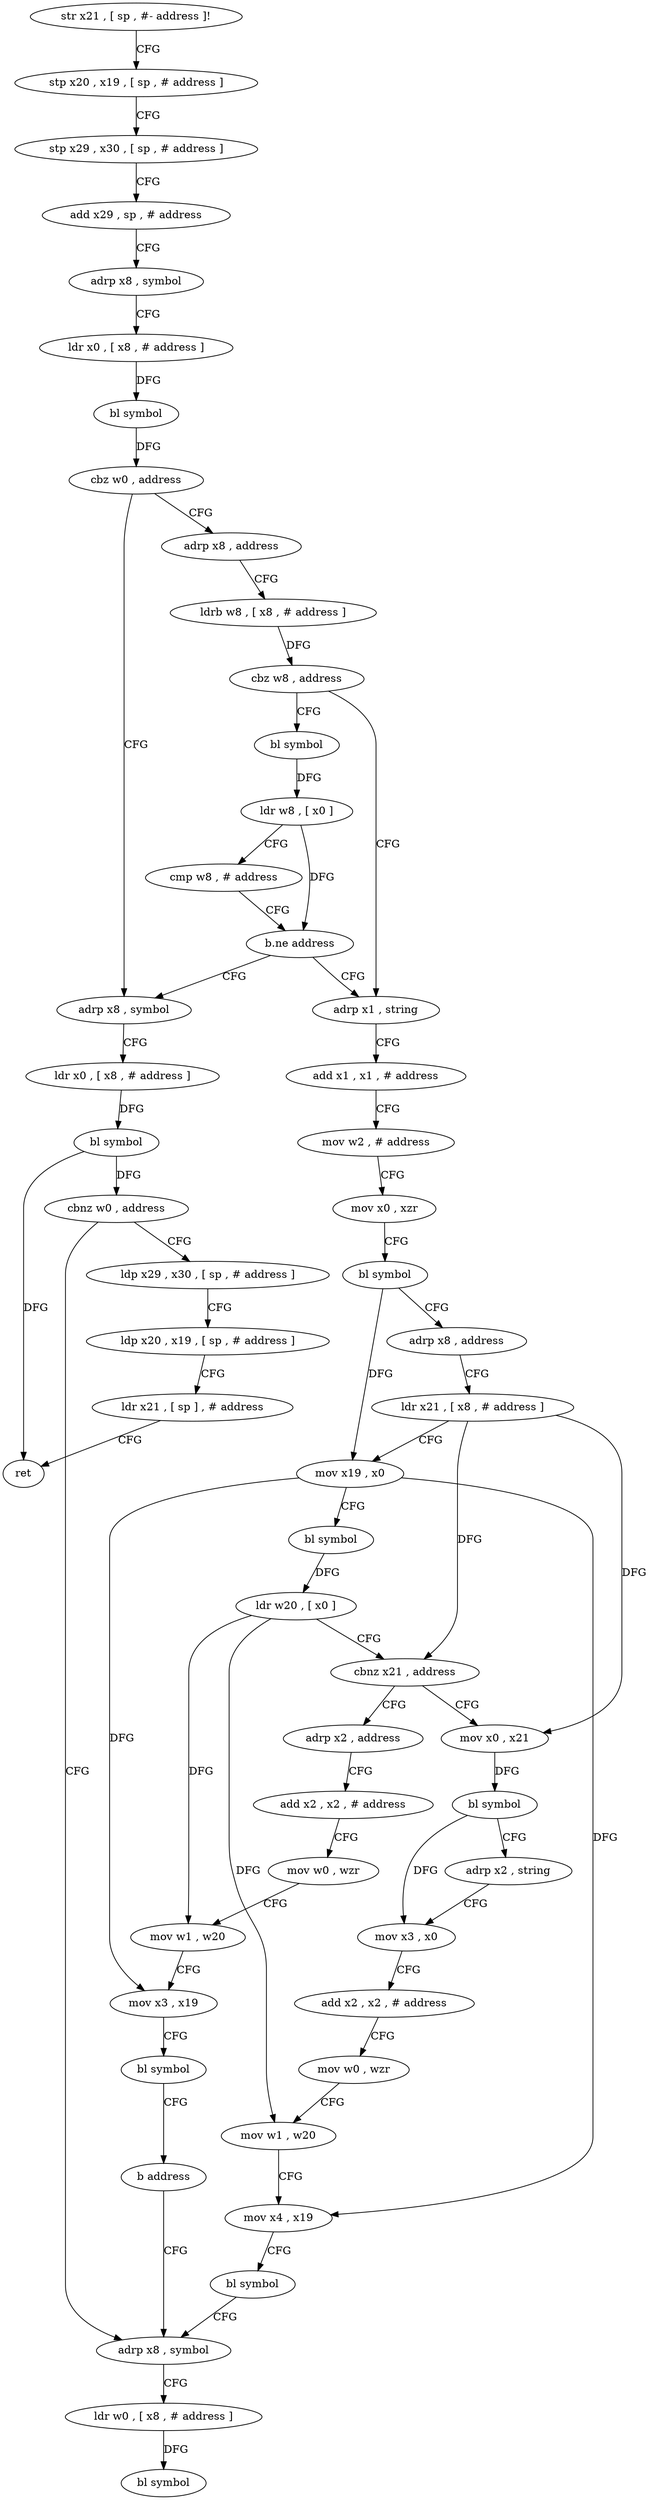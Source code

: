 digraph "func" {
"4234016" [label = "str x21 , [ sp , #- address ]!" ]
"4234020" [label = "stp x20 , x19 , [ sp , # address ]" ]
"4234024" [label = "stp x29 , x30 , [ sp , # address ]" ]
"4234028" [label = "add x29 , sp , # address" ]
"4234032" [label = "adrp x8 , symbol" ]
"4234036" [label = "ldr x0 , [ x8 , # address ]" ]
"4234040" [label = "bl symbol" ]
"4234044" [label = "cbz w0 , address" ]
"4234076" [label = "adrp x8 , symbol" ]
"4234048" [label = "adrp x8 , address" ]
"4234080" [label = "ldr x0 , [ x8 , # address ]" ]
"4234084" [label = "bl symbol" ]
"4234088" [label = "cbnz w0 , address" ]
"4234216" [label = "adrp x8 , symbol" ]
"4234092" [label = "ldp x29 , x30 , [ sp , # address ]" ]
"4234052" [label = "ldrb w8 , [ x8 , # address ]" ]
"4234056" [label = "cbz w8 , address" ]
"4234108" [label = "adrp x1 , string" ]
"4234060" [label = "bl symbol" ]
"4234220" [label = "ldr w0 , [ x8 , # address ]" ]
"4234224" [label = "bl symbol" ]
"4234096" [label = "ldp x20 , x19 , [ sp , # address ]" ]
"4234100" [label = "ldr x21 , [ sp ] , # address" ]
"4234104" [label = "ret" ]
"4234112" [label = "add x1 , x1 , # address" ]
"4234116" [label = "mov w2 , # address" ]
"4234120" [label = "mov x0 , xzr" ]
"4234124" [label = "bl symbol" ]
"4234128" [label = "adrp x8 , address" ]
"4234132" [label = "ldr x21 , [ x8 , # address ]" ]
"4234136" [label = "mov x19 , x0" ]
"4234140" [label = "bl symbol" ]
"4234144" [label = "ldr w20 , [ x0 ]" ]
"4234148" [label = "cbnz x21 , address" ]
"4234180" [label = "mov x0 , x21" ]
"4234152" [label = "adrp x2 , address" ]
"4234064" [label = "ldr w8 , [ x0 ]" ]
"4234068" [label = "cmp w8 , # address" ]
"4234072" [label = "b.ne address" ]
"4234184" [label = "bl symbol" ]
"4234188" [label = "adrp x2 , string" ]
"4234192" [label = "mov x3 , x0" ]
"4234196" [label = "add x2 , x2 , # address" ]
"4234200" [label = "mov w0 , wzr" ]
"4234204" [label = "mov w1 , w20" ]
"4234208" [label = "mov x4 , x19" ]
"4234212" [label = "bl symbol" ]
"4234156" [label = "add x2 , x2 , # address" ]
"4234160" [label = "mov w0 , wzr" ]
"4234164" [label = "mov w1 , w20" ]
"4234168" [label = "mov x3 , x19" ]
"4234172" [label = "bl symbol" ]
"4234176" [label = "b address" ]
"4234016" -> "4234020" [ label = "CFG" ]
"4234020" -> "4234024" [ label = "CFG" ]
"4234024" -> "4234028" [ label = "CFG" ]
"4234028" -> "4234032" [ label = "CFG" ]
"4234032" -> "4234036" [ label = "CFG" ]
"4234036" -> "4234040" [ label = "DFG" ]
"4234040" -> "4234044" [ label = "DFG" ]
"4234044" -> "4234076" [ label = "CFG" ]
"4234044" -> "4234048" [ label = "CFG" ]
"4234076" -> "4234080" [ label = "CFG" ]
"4234048" -> "4234052" [ label = "CFG" ]
"4234080" -> "4234084" [ label = "DFG" ]
"4234084" -> "4234088" [ label = "DFG" ]
"4234084" -> "4234104" [ label = "DFG" ]
"4234088" -> "4234216" [ label = "CFG" ]
"4234088" -> "4234092" [ label = "CFG" ]
"4234216" -> "4234220" [ label = "CFG" ]
"4234092" -> "4234096" [ label = "CFG" ]
"4234052" -> "4234056" [ label = "DFG" ]
"4234056" -> "4234108" [ label = "CFG" ]
"4234056" -> "4234060" [ label = "CFG" ]
"4234108" -> "4234112" [ label = "CFG" ]
"4234060" -> "4234064" [ label = "DFG" ]
"4234220" -> "4234224" [ label = "DFG" ]
"4234096" -> "4234100" [ label = "CFG" ]
"4234100" -> "4234104" [ label = "CFG" ]
"4234112" -> "4234116" [ label = "CFG" ]
"4234116" -> "4234120" [ label = "CFG" ]
"4234120" -> "4234124" [ label = "CFG" ]
"4234124" -> "4234128" [ label = "CFG" ]
"4234124" -> "4234136" [ label = "DFG" ]
"4234128" -> "4234132" [ label = "CFG" ]
"4234132" -> "4234136" [ label = "CFG" ]
"4234132" -> "4234148" [ label = "DFG" ]
"4234132" -> "4234180" [ label = "DFG" ]
"4234136" -> "4234140" [ label = "CFG" ]
"4234136" -> "4234208" [ label = "DFG" ]
"4234136" -> "4234168" [ label = "DFG" ]
"4234140" -> "4234144" [ label = "DFG" ]
"4234144" -> "4234148" [ label = "CFG" ]
"4234144" -> "4234204" [ label = "DFG" ]
"4234144" -> "4234164" [ label = "DFG" ]
"4234148" -> "4234180" [ label = "CFG" ]
"4234148" -> "4234152" [ label = "CFG" ]
"4234180" -> "4234184" [ label = "DFG" ]
"4234152" -> "4234156" [ label = "CFG" ]
"4234064" -> "4234068" [ label = "CFG" ]
"4234064" -> "4234072" [ label = "DFG" ]
"4234068" -> "4234072" [ label = "CFG" ]
"4234072" -> "4234108" [ label = "CFG" ]
"4234072" -> "4234076" [ label = "CFG" ]
"4234184" -> "4234188" [ label = "CFG" ]
"4234184" -> "4234192" [ label = "DFG" ]
"4234188" -> "4234192" [ label = "CFG" ]
"4234192" -> "4234196" [ label = "CFG" ]
"4234196" -> "4234200" [ label = "CFG" ]
"4234200" -> "4234204" [ label = "CFG" ]
"4234204" -> "4234208" [ label = "CFG" ]
"4234208" -> "4234212" [ label = "CFG" ]
"4234212" -> "4234216" [ label = "CFG" ]
"4234156" -> "4234160" [ label = "CFG" ]
"4234160" -> "4234164" [ label = "CFG" ]
"4234164" -> "4234168" [ label = "CFG" ]
"4234168" -> "4234172" [ label = "CFG" ]
"4234172" -> "4234176" [ label = "CFG" ]
"4234176" -> "4234216" [ label = "CFG" ]
}
